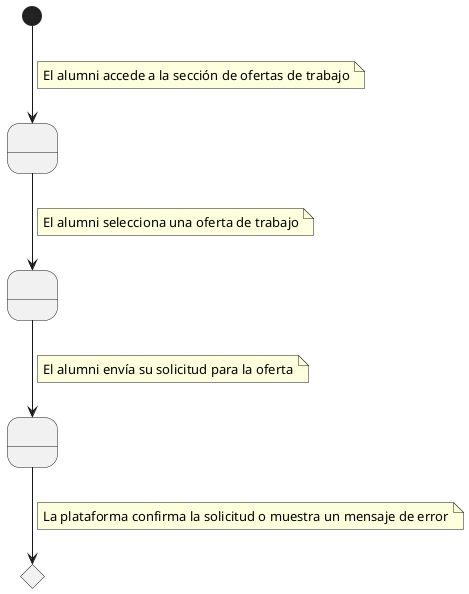 @startuml
state " " as Estado1
state " " as Estado2
state " " as Estado3

state Condicion1 <<choice>>

[*] --> Estado1
    note on link
        El alumni accede a la sección de ofertas de trabajo
    end note
Estado1 --> Estado2
    note on link
        El alumni selecciona una oferta de trabajo
    end note
Estado2 --> Estado3
    note on link
        El alumni envía su solicitud para la oferta
    end note
Estado3 --> Condicion1
    note on link
        La plataforma confirma la solicitud o muestra un mensaje de error
    end note
@enduml